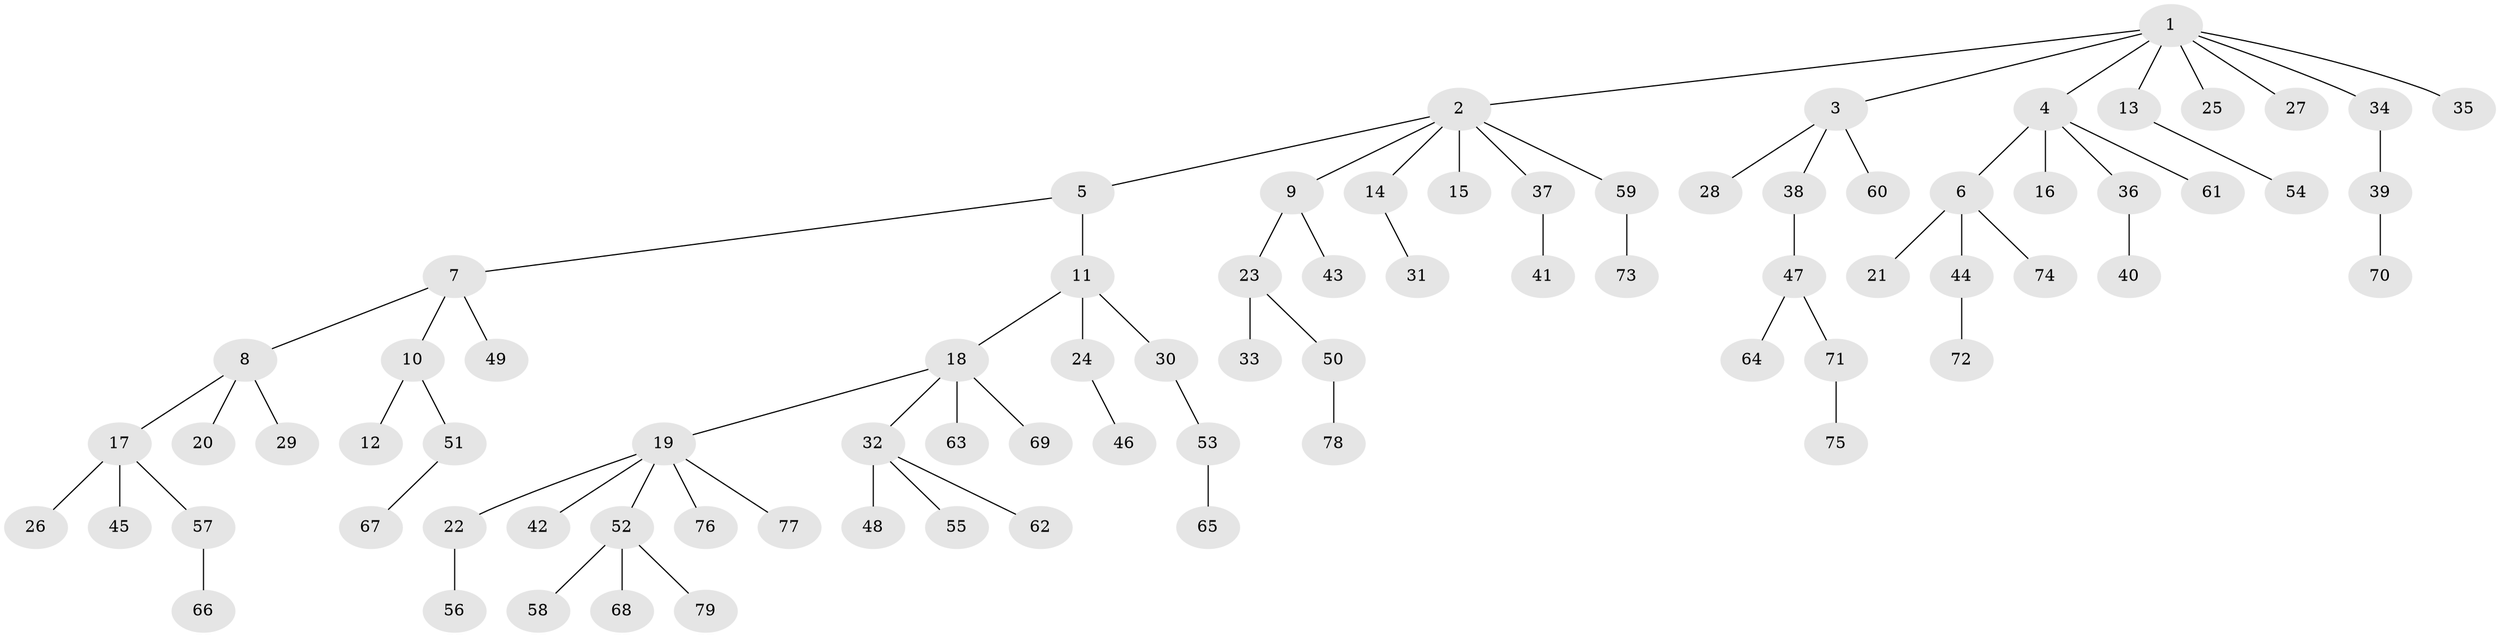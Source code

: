 // Generated by graph-tools (version 1.1) at 2025/26/03/09/25 03:26:32]
// undirected, 79 vertices, 78 edges
graph export_dot {
graph [start="1"]
  node [color=gray90,style=filled];
  1;
  2;
  3;
  4;
  5;
  6;
  7;
  8;
  9;
  10;
  11;
  12;
  13;
  14;
  15;
  16;
  17;
  18;
  19;
  20;
  21;
  22;
  23;
  24;
  25;
  26;
  27;
  28;
  29;
  30;
  31;
  32;
  33;
  34;
  35;
  36;
  37;
  38;
  39;
  40;
  41;
  42;
  43;
  44;
  45;
  46;
  47;
  48;
  49;
  50;
  51;
  52;
  53;
  54;
  55;
  56;
  57;
  58;
  59;
  60;
  61;
  62;
  63;
  64;
  65;
  66;
  67;
  68;
  69;
  70;
  71;
  72;
  73;
  74;
  75;
  76;
  77;
  78;
  79;
  1 -- 2;
  1 -- 3;
  1 -- 4;
  1 -- 13;
  1 -- 25;
  1 -- 27;
  1 -- 34;
  1 -- 35;
  2 -- 5;
  2 -- 9;
  2 -- 14;
  2 -- 15;
  2 -- 37;
  2 -- 59;
  3 -- 28;
  3 -- 38;
  3 -- 60;
  4 -- 6;
  4 -- 16;
  4 -- 36;
  4 -- 61;
  5 -- 7;
  5 -- 11;
  6 -- 21;
  6 -- 44;
  6 -- 74;
  7 -- 8;
  7 -- 10;
  7 -- 49;
  8 -- 17;
  8 -- 20;
  8 -- 29;
  9 -- 23;
  9 -- 43;
  10 -- 12;
  10 -- 51;
  11 -- 18;
  11 -- 24;
  11 -- 30;
  13 -- 54;
  14 -- 31;
  17 -- 26;
  17 -- 45;
  17 -- 57;
  18 -- 19;
  18 -- 32;
  18 -- 63;
  18 -- 69;
  19 -- 22;
  19 -- 42;
  19 -- 52;
  19 -- 76;
  19 -- 77;
  22 -- 56;
  23 -- 33;
  23 -- 50;
  24 -- 46;
  30 -- 53;
  32 -- 48;
  32 -- 55;
  32 -- 62;
  34 -- 39;
  36 -- 40;
  37 -- 41;
  38 -- 47;
  39 -- 70;
  44 -- 72;
  47 -- 64;
  47 -- 71;
  50 -- 78;
  51 -- 67;
  52 -- 58;
  52 -- 68;
  52 -- 79;
  53 -- 65;
  57 -- 66;
  59 -- 73;
  71 -- 75;
}

